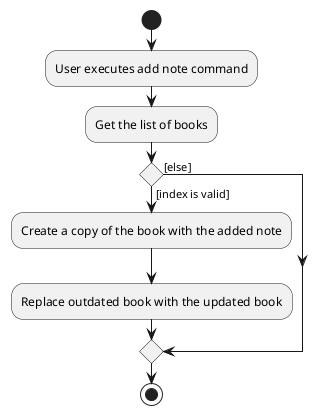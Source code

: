 @startuml
start
:User executes add note command;


:Get the list of books;

if () then ([index is valid])
    :Create a copy of the book with the added note;
    :Replace outdated book with the updated book;
else ([else])
endif

stop



@enduml
